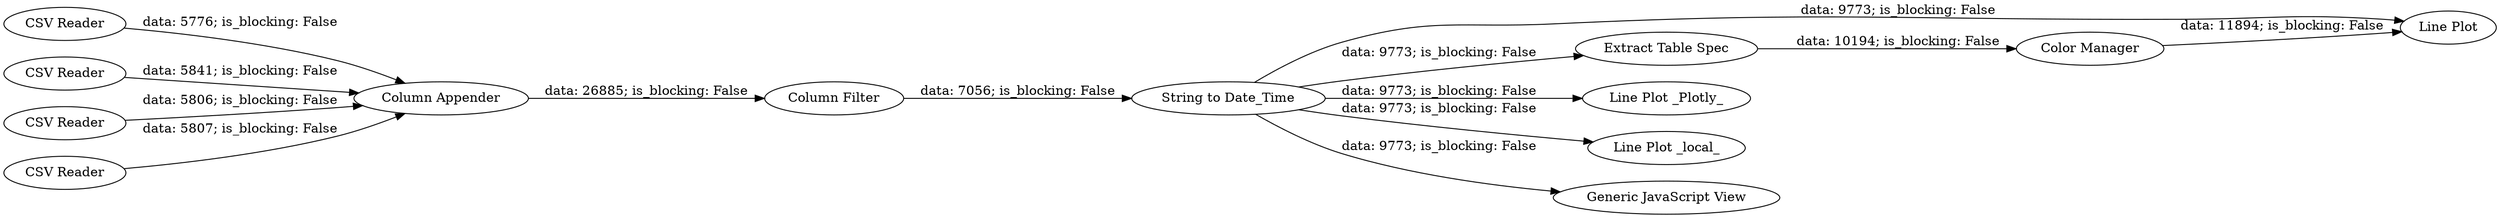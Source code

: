 digraph {
	"4649601599092798328_11" [label="CSV Reader"]
	"4649601599092798328_15" [label="Column Appender"]
	"4649601599092798328_18" [label="Line Plot"]
	"4649601599092798328_19" [label="Extract Table Spec"]
	"4649601599092798328_2" [label="Line Plot _Plotly_"]
	"4649601599092798328_21" [label="Line Plot _local_"]
	"4649601599092798328_20" [label="Color Manager"]
	"4649601599092798328_10" [label="CSV Reader"]
	"4649601599092798328_17" [label="String to Date_Time"]
	"4649601599092798328_22" [label="Generic JavaScript View"]
	"4649601599092798328_8" [label="CSV Reader"]
	"4649601599092798328_9" [label="CSV Reader"]
	"4649601599092798328_16" [label="Column Filter"]
	"4649601599092798328_20" -> "4649601599092798328_18" [label="data: 11894; is_blocking: False"]
	"4649601599092798328_17" -> "4649601599092798328_19" [label="data: 9773; is_blocking: False"]
	"4649601599092798328_17" -> "4649601599092798328_18" [label="data: 9773; is_blocking: False"]
	"4649601599092798328_8" -> "4649601599092798328_15" [label="data: 5806; is_blocking: False"]
	"4649601599092798328_17" -> "4649601599092798328_2" [label="data: 9773; is_blocking: False"]
	"4649601599092798328_19" -> "4649601599092798328_20" [label="data: 10194; is_blocking: False"]
	"4649601599092798328_17" -> "4649601599092798328_22" [label="data: 9773; is_blocking: False"]
	"4649601599092798328_16" -> "4649601599092798328_17" [label="data: 7056; is_blocking: False"]
	"4649601599092798328_17" -> "4649601599092798328_21" [label="data: 9773; is_blocking: False"]
	"4649601599092798328_11" -> "4649601599092798328_15" [label="data: 5776; is_blocking: False"]
	"4649601599092798328_9" -> "4649601599092798328_15" [label="data: 5807; is_blocking: False"]
	"4649601599092798328_15" -> "4649601599092798328_16" [label="data: 26885; is_blocking: False"]
	"4649601599092798328_10" -> "4649601599092798328_15" [label="data: 5841; is_blocking: False"]
	rankdir=LR
}
